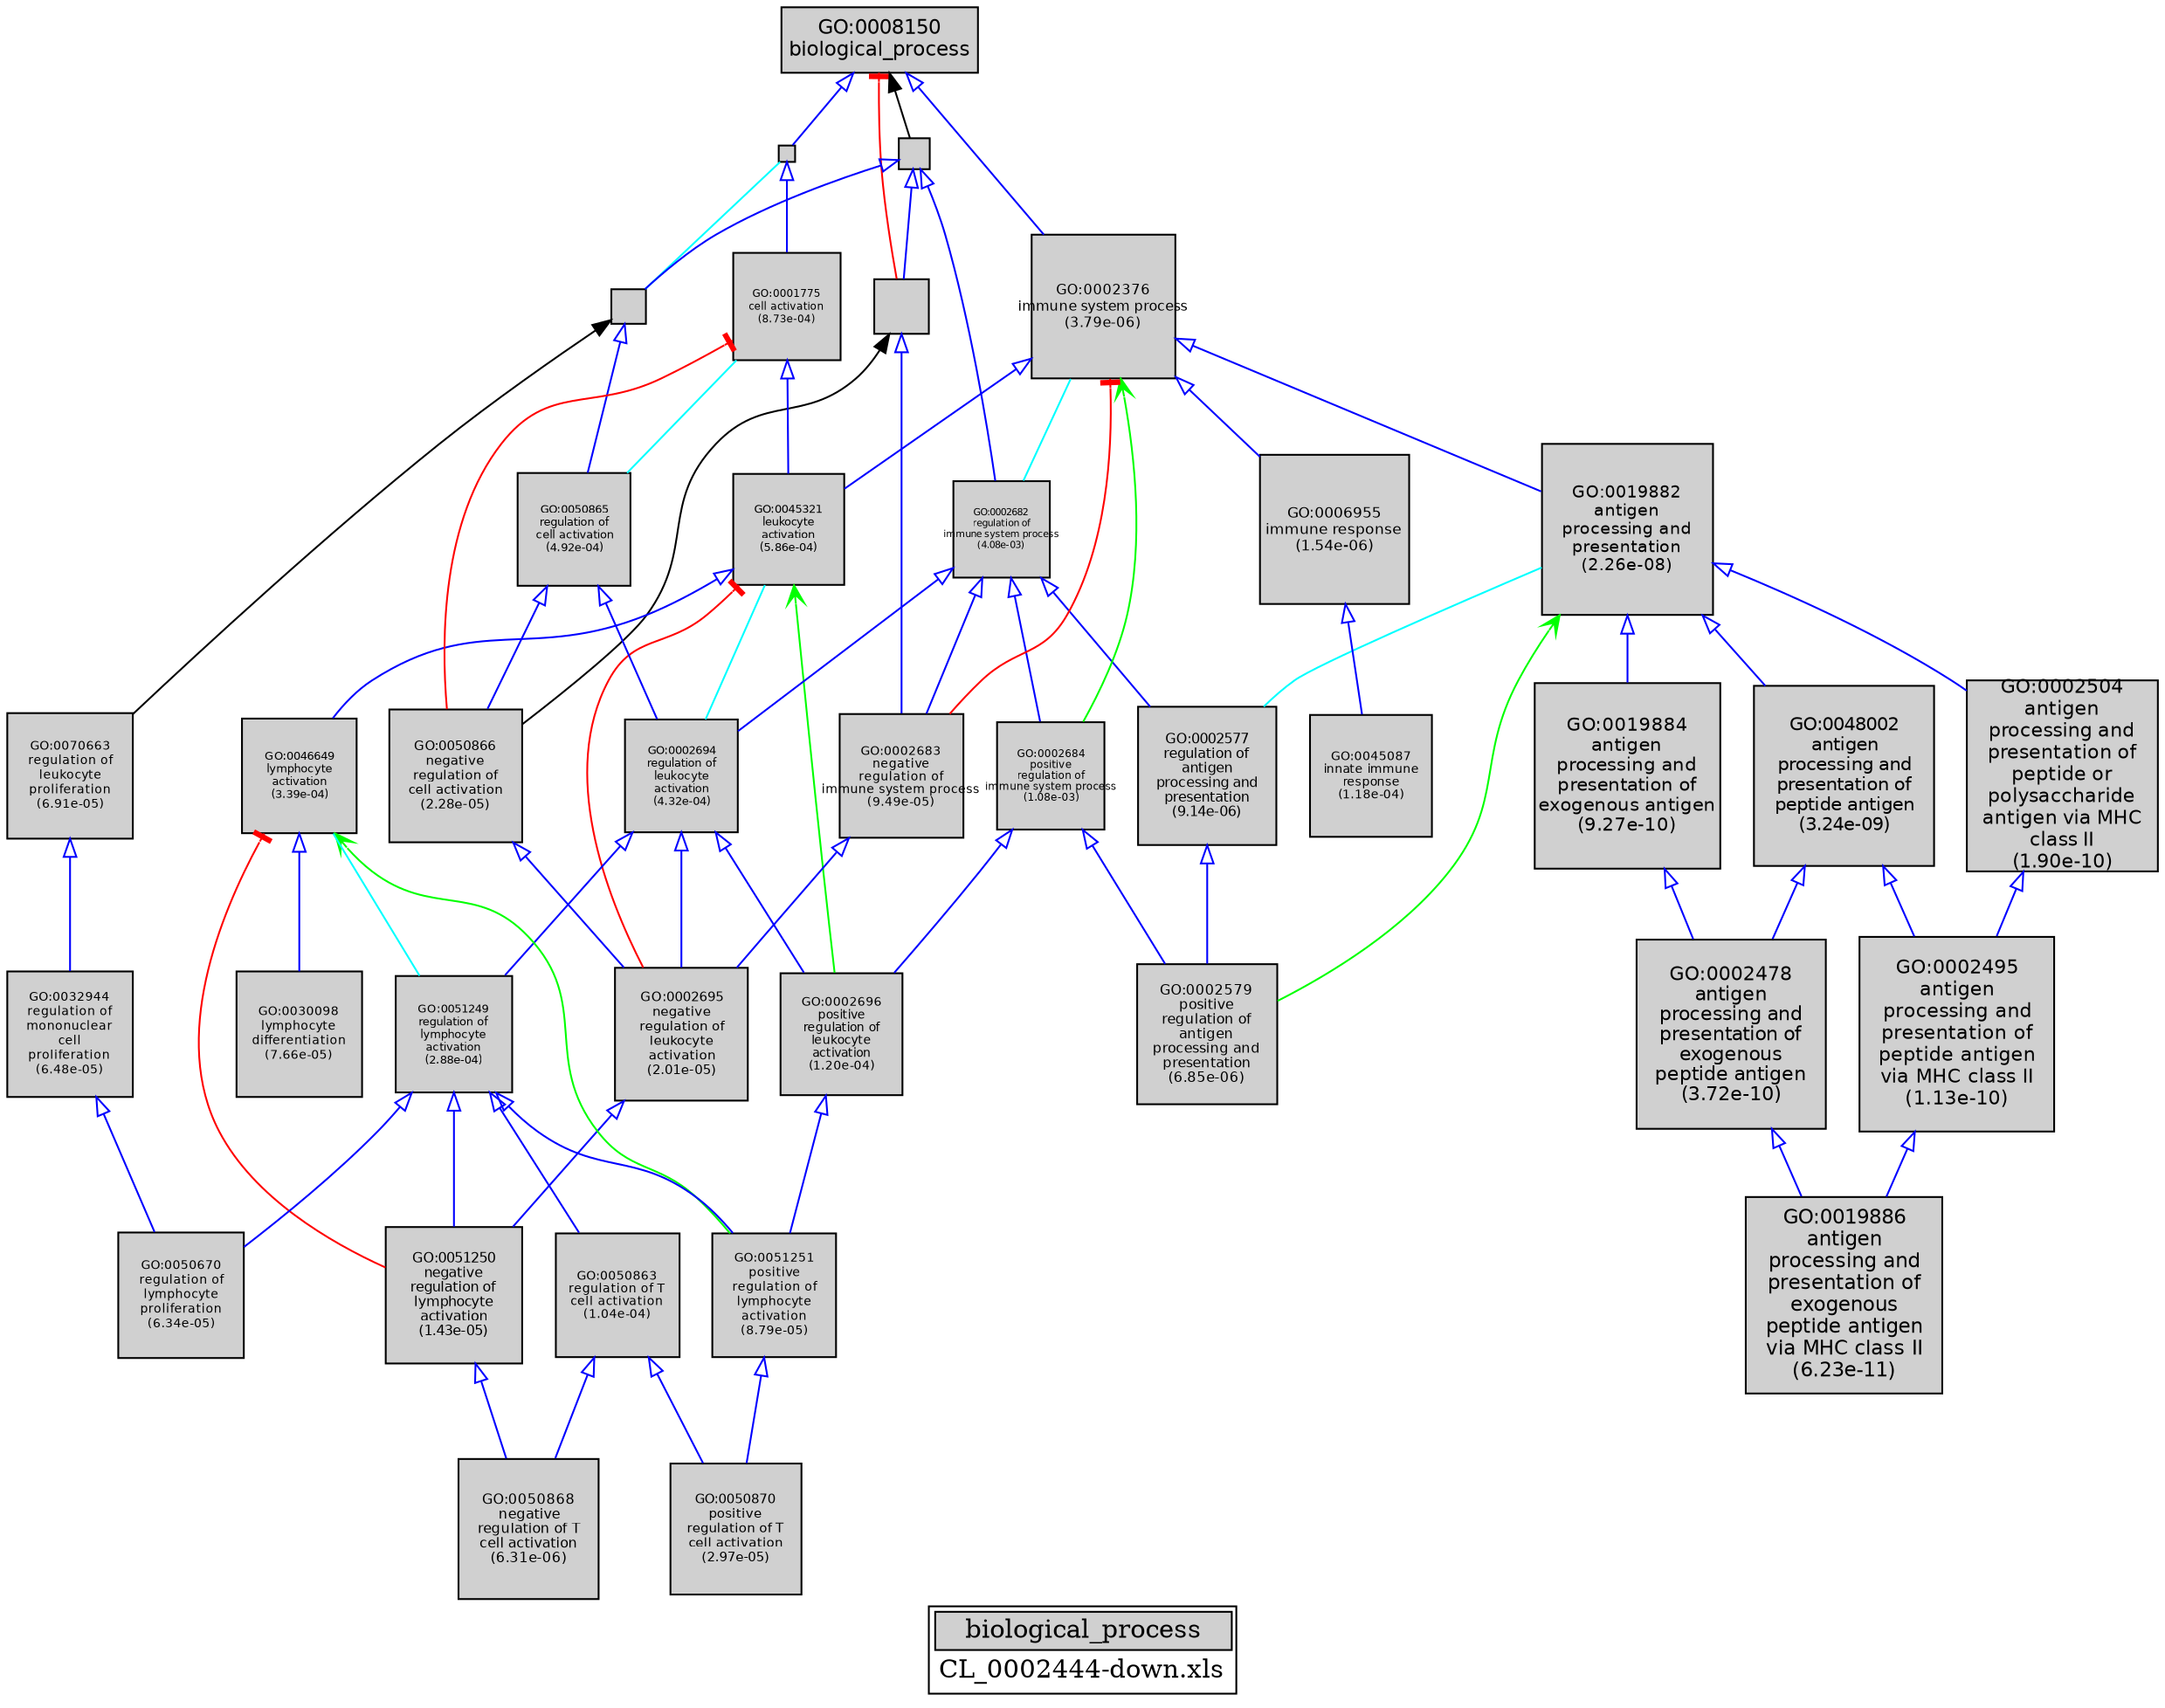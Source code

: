 digraph "biological_process" {
graph [ bgcolor = "#FFFFFF", label = <<TABLE COLOR="black" BGCOLOR="white"><TR><TD COLSPAN="2" BGCOLOR="#D0D0D0"><FONT COLOR="black">biological_process</FONT></TD></TR><TR><TD BORDER="0">CL_0002444-down.xls</TD></TR></TABLE>> ];
node [ fontname = "Helvetica" ];

subgraph "nodes" {

node [ style = "filled", fixedsize = "true", width = 1, shape = "box", fontsize = 9, fillcolor = "#D0D0D0", fontcolor = "black", color = "black" ];

"GO:0048519" [ URL = "#GO:0048519", label = "", width = 0.421337423966, shape = "box", height = 0.421337423966 ];
"GO:0002478" [ URL = "#GO:0002478", label = <<TABLE BORDER="0"><TR><TD>GO:0002478<BR/>antigen<BR/>processing and<BR/>presentation of<BR/>exogenous<BR/>peptide antigen<BR/>(3.72e-10)</TD></TR></TABLE>>, width = 1.44212462255, shape = "box", fontsize = 10.3832972824, height = 1.44212462255 ];
"GO:0030098" [ URL = "#GO:0030098", label = <<TABLE BORDER="0"><TR><TD>GO:0030098<BR/>lymphocyte<BR/>differentiation<BR/>(7.66e-05)</TD></TR></TABLE>>, width = 0.955713932575, shape = "box", fontsize = 6.88114031454, height = 0.955713932575 ];
"GO:0002695" [ URL = "#GO:0002695", label = <<TABLE BORDER="0"><TR><TD>GO:0002695<BR/>negative<BR/>regulation of<BR/>leukocyte<BR/>activation<BR/>(2.01e-05)</TD></TR></TABLE>>, width = 1.02020940437, shape = "box", fontsize = 7.34550771146, height = 1.02020940437 ];
"GO:0045321" [ URL = "#GO:0045321", label = <<TABLE BORDER="0"><TR><TD>GO:0045321<BR/>leukocyte<BR/>activation<BR/>(5.86e-04)</TD></TR></TABLE>>, width = 0.848189487193, shape = "box", fontsize = 6.10696430779, height = 0.848189487193 ];
"GO:0051251" [ URL = "#GO:0051251", label = <<TABLE BORDER="0"><TR><TD>GO:0051251<BR/>positive<BR/>regulation of<BR/>lymphocyte<BR/>activation<BR/>(8.79e-05)</TD></TR></TABLE>>, width = 0.948788825627, shape = "box", fontsize = 6.83127954452, height = 0.948788825627 ];
"GO:0050870" [ URL = "#GO:0050870", label = <<TABLE BORDER="0"><TR><TD>GO:0050870<BR/>positive<BR/>regulation of T<BR/>cell activation<BR/>(2.97e-05)</TD></TR></TABLE>>, width = 1.00189166144, shape = "box", fontsize = 7.21361996236, height = 1.00189166144 ];
"GO:0002694" [ URL = "#GO:0002694", label = <<TABLE BORDER="0"><TR><TD>GO:0002694<BR/>regulation of<BR/>leukocyte<BR/>activation<BR/>(4.32e-04)</TD></TR></TABLE>>, width = 0.865153628108, shape = "box", fontsize = 6.22910612237, height = 0.865153628108 ];
"GO:0008150" [ URL = "#GO:0008150", label = <<TABLE BORDER="0"><TR><TD>GO:0008150<BR/>biological_process</TD></TR></TABLE>>, width = 1.5, shape = "box", fontsize = 10.8 ];
"GO:0050794" [ URL = "#GO:0050794", label = "", width = 0.260065699937, shape = "box", height = 0.260065699937 ];
"GO:0002504" [ URL = "#GO:0002504", label = <<TABLE BORDER="0"><TR><TD>GO:0002504<BR/>antigen<BR/>processing and<BR/>presentation of<BR/>peptide or<BR/>polysaccharide<BR/>antigen via MHC<BR/>class II<BR/>(1.90e-10)</TD></TR></TABLE>>, width = 1.46410069839, shape = "box", fontsize = 10.5415250284, height = 1.46410069839 ];
"GO:0032944" [ URL = "#GO:0032944", label = <<TABLE BORDER="0"><TR><TD>GO:0032944<BR/>regulation of<BR/>mononuclear<BR/>cell<BR/>proliferation<BR/>(6.48e-05)</TD></TR></TABLE>>, width = 0.963987525335, shape = "box", fontsize = 6.94071018241, height = 0.963987525335 ];
"GO:0009987" [ URL = "#GO:0009987", label = "", width = 0.125505172853, shape = "box", height = 0.125505172853 ];
"GO:0019886" [ URL = "#GO:0019886", label = <<TABLE BORDER="0"><TR><TD>GO:0019886<BR/>antigen<BR/>processing and<BR/>presentation of<BR/>exogenous<BR/>peptide antigen<BR/>via MHC class II<BR/>(6.23e-11)</TD></TR></TABLE>>, width = 1.5, shape = "box", fontsize = 10.8, height = 1.5 ];
"GO:0002682" [ URL = "#GO:0002682", label = <<TABLE BORDER="0"><TR><TD>GO:0002682<BR/>regulation of<BR/>immune system process<BR/>(4.08e-03)</TD></TR></TABLE>>, width = 0.731041819172, shape = "box", fontsize = 5.26350109804, height = 0.731041819172 ];
"GO:0002577" [ URL = "#GO:0002577", label = <<TABLE BORDER="0"><TR><TD>GO:0002577<BR/>regulation of<BR/>antigen<BR/>processing and<BR/>presentation<BR/>(9.14e-06)</TD></TR></TABLE>>, width = 1.05641902599, shape = "box", fontsize = 7.60621698716, height = 1.05641902599 ];
"GO:0002684" [ URL = "#GO:0002684", label = <<TABLE BORDER="0"><TR><TD>GO:0002684<BR/>positive<BR/>regulation of<BR/>immune system process<BR/>(1.08e-03)</TD></TR></TABLE>>, width = 0.812885397948, shape = "box", fontsize = 5.85277486523, height = 0.812885397948 ];
"GO:0045087" [ URL = "#GO:0045087", label = <<TABLE BORDER="0"><TR><TD>GO:0045087<BR/>innate immune<BR/>response<BR/>(1.18e-04)</TD></TR></TABLE>>, width = 0.933928674343, shape = "box", fontsize = 6.72428645527, height = 0.933928674343 ];
"GO:0019882" [ URL = "#GO:0019882", label = <<TABLE BORDER="0"><TR><TD>GO:0019882<BR/>antigen<BR/>processing and<BR/>presentation<BR/>(2.26e-08)</TD></TR></TABLE>>, width = 1.2993082802, shape = "box", fontsize = 9.35501961744, height = 1.2993082802 ];
"GO:0046649" [ URL = "#GO:0046649", label = <<TABLE BORDER="0"><TR><TD>GO:0046649<BR/>lymphocyte<BR/>activation<BR/>(3.39e-04)</TD></TR></TABLE>>, width = 0.878450519065, shape = "box", fontsize = 6.32484373727, height = 0.878450519065 ];
"GO:0050865" [ URL = "#GO:0050865", label = <<TABLE BORDER="0"><TR><TD>GO:0050865<BR/>regulation of<BR/>cell activation<BR/>(4.92e-04)</TD></TR></TABLE>>, width = 0.85795224023, shape = "box", fontsize = 6.17725612965, height = 0.85795224023 ];
"GO:0050866" [ URL = "#GO:0050866", label = <<TABLE BORDER="0"><TR><TD>GO:0050866<BR/>negative<BR/>regulation of<BR/>cell activation<BR/>(2.28e-05)</TD></TR></TABLE>>, width = 1.01434715573, shape = "box", fontsize = 7.30329952124, height = 1.01434715573 ];
"GO:0019884" [ URL = "#GO:0019884", label = <<TABLE BORDER="0"><TR><TD>GO:0019884<BR/>antigen<BR/>processing and<BR/>presentation of<BR/>exogenous antigen<BR/>(9.27e-10)</TD></TR></TABLE>>, width = 1.41159162099, shape = "box", fontsize = 10.1634596711, height = 1.41159162099 ];
"GO:0050868" [ URL = "#GO:0050868", label = <<TABLE BORDER="0"><TR><TD>GO:0050868<BR/>negative<BR/>regulation of T<BR/>cell activation<BR/>(6.31e-06)</TD></TR></TABLE>>, width = 1.07300603614, shape = "box", fontsize = 7.72564346021, height = 1.07300603614 ];
"GO:0001775" [ URL = "#GO:0001775", label = <<TABLE BORDER="0"><TR><TD>GO:0001775<BR/>cell activation<BR/>(8.73e-04)</TD></TR></TABLE>>, width = 0.825467816988, shape = "box", fontsize = 5.94336828232, height = 0.825467816988 ];
"GO:0002376" [ URL = "#GO:0002376", label = <<TABLE BORDER="0"><TR><TD>GO:0002376<BR/>immune system process<BR/>(3.79e-06)</TD></TR></TABLE>>, width = 1.09538240161, shape = "box", fontsize = 7.8867532916, height = 1.09538240161 ];
"GO:0048002" [ URL = "#GO:0048002", label = <<TABLE BORDER="0"><TR><TD>GO:0048002<BR/>antigen<BR/>processing and<BR/>presentation of<BR/>peptide antigen<BR/>(3.24e-09)</TD></TR></TABLE>>, width = 1.36870209364, shape = "box", fontsize = 9.85465507419, height = 1.36870209364 ];
"GO:0050863" [ URL = "#GO:0050863", label = <<TABLE BORDER="0"><TR><TD>GO:0050863<BR/>regulation of T<BR/>cell activation<BR/>(1.04e-04)</TD></TR></TABLE>>, width = 0.940274614476, shape = "box", fontsize = 6.76997722423, height = 0.940274614476 ];
"GO:0002495" [ URL = "#GO:0002495", label = <<TABLE BORDER="0"><TR><TD>GO:0002495<BR/>antigen<BR/>processing and<BR/>presentation of<BR/>peptide antigen<BR/>via MHC class II<BR/>(1.13e-10)</TD></TR></TABLE>>, width = 1.48090027422, shape = "box", fontsize = 10.6624819744, height = 1.48090027422 ];
"GO:0002696" [ URL = "#GO:0002696", label = <<TABLE BORDER="0"><TR><TD>GO:0002696<BR/>positive<BR/>regulation of<BR/>leukocyte<BR/>activation<BR/>(1.20e-04)</TD></TR></TABLE>>, width = 0.933040578191, shape = "box", fontsize = 6.71789216298, height = 0.933040578191 ];
"GO:0050789" [ URL = "#GO:0050789", label = "", width = 0.233053421544, shape = "box", height = 0.233053421544 ];
"GO:0050670" [ URL = "#GO:0050670", label = <<TABLE BORDER="0"><TR><TD>GO:0050670<BR/>regulation of<BR/>lymphocyte<BR/>proliferation<BR/>(6.34e-05)</TD></TR></TABLE>>, width = 0.965050618388, shape = "box", fontsize = 6.94836445239, height = 0.965050618388 ];
"GO:0070663" [ URL = "#GO:0070663", label = <<TABLE BORDER="0"><TR><TD>GO:0070663<BR/>regulation of<BR/>leukocyte<BR/>proliferation<BR/>(6.91e-05)</TD></TR></TABLE>>, width = 0.960837636265, shape = "box", fontsize = 6.91803098111, height = 0.960837636265 ];
"GO:0002579" [ URL = "#GO:0002579", label = <<TABLE BORDER="0"><TR><TD>GO:0002579<BR/>positive<BR/>regulation of<BR/>antigen<BR/>processing and<BR/>presentation<BR/>(6.85e-06)</TD></TR></TABLE>>, width = 1.06930492456, shape = "box", fontsize = 7.6989954568, height = 1.06930492456 ];
"GO:0006955" [ URL = "#GO:0006955", label = <<TABLE BORDER="0"><TR><TD>GO:0006955<BR/>immune response<BR/>(1.54e-06)</TD></TR></TABLE>>, width = 1.13388821743, shape = "box", fontsize = 8.16399516548, height = 1.13388821743 ];
"GO:0002683" [ URL = "#GO:0002683", label = <<TABLE BORDER="0"><TR><TD>GO:0002683<BR/>negative<BR/>regulation of<BR/>immune system process<BR/>(9.49e-05)</TD></TR></TABLE>>, width = 0.944953043347, shape = "box", fontsize = 6.8036619121, height = 0.944953043347 ];
"GO:0051249" [ URL = "#GO:0051249", label = <<TABLE BORDER="0"><TR><TD>GO:0051249<BR/>regulation of<BR/>lymphocyte<BR/>activation<BR/>(2.88e-04)</TD></TR></TABLE>>, width = 0.887178776624, shape = "box", fontsize = 6.3876871917, height = 0.887178776624 ];
"GO:0051250" [ URL = "#GO:0051250", label = <<TABLE BORDER="0"><TR><TD>GO:0051250<BR/>negative<BR/>regulation of<BR/>lymphocyte<BR/>activation<BR/>(1.43e-05)</TD></TR></TABLE>>, width = 1.03589119474, shape = "box", fontsize = 7.45841660213, height = 1.03589119474 ];
}
subgraph "edges" {


edge [ dir = "back", weight = 1 ];
subgraph "regulates" {


edge [ color = "cyan", arrowtail = "none" ];
subgraph "positive" {


edge [ color = "green", arrowtail = "vee" ];
"GO:0019882" -> "GO:0002579";
"GO:0045321" -> "GO:0002696";
"GO:0046649" -> "GO:0051251";
"GO:0002376" -> "GO:0002684";
}
subgraph "negative" {


edge [ color = "red", arrowtail = "tee" ];
"GO:0002376" -> "GO:0002683";
"GO:0045321" -> "GO:0002695";
"GO:0001775" -> "GO:0050866";
"GO:0008150" -> "GO:0048519";
"GO:0046649" -> "GO:0051250";
}
"GO:0046649" -> "GO:0051249";
"GO:0009987" -> "GO:0050794";
"GO:0001775" -> "GO:0050865";
"GO:0002376" -> "GO:0002682";
"GO:0045321" -> "GO:0002694";
"GO:0019882" -> "GO:0002577";
}
subgraph "part_of" {


edge [ color = "purple", arrowtail = "diamond", weight = 2.5 ];
}
subgraph "is_a" {


edge [ color = "blue", arrowtail = "empty", weight = 5.0 ];
"GO:0051251" -> "GO:0050870";
"GO:0050865" -> "GO:0002694";
"GO:0002694" -> "GO:0051249";
"GO:0048002" -> "GO:0002478";
"GO:0019884" -> "GO:0002478";
"GO:0050866" -> "GO:0002695";
"GO:0002682" -> "GO:0002694";
"GO:0045321" -> "GO:0046649";
"GO:0051250" -> "GO:0050868";
"GO:0002376" -> "GO:0019882";
"GO:0048519" -> "GO:0002683";
"GO:0051249" -> "GO:0051251";
"GO:0046649" -> "GO:0030098";
"GO:0019882" -> "GO:0048002";
"GO:0002696" -> "GO:0051251";
"GO:0019882" -> "GO:0002504";
"GO:0002376" -> "GO:0006955";
"GO:0002577" -> "GO:0002579";
"GO:0002504" -> "GO:0002495";
"GO:0050794" -> "GO:0050865";
"GO:0002683" -> "GO:0002695";
"GO:0002682" -> "GO:0002684";
"GO:0002695" -> "GO:0051250";
"GO:0002682" -> "GO:0002683";
"GO:0009987" -> "GO:0001775";
"GO:0050789" -> "GO:0002682";
"GO:0002684" -> "GO:0002579";
"GO:0008150" -> "GO:0009987";
"GO:0051249" -> "GO:0051250";
"GO:0002694" -> "GO:0002696";
"GO:0008150" -> "GO:0002376";
"GO:0032944" -> "GO:0050670";
"GO:0002684" -> "GO:0002696";
"GO:0019882" -> "GO:0019884";
"GO:0050789" -> "GO:0048519";
"GO:0002694" -> "GO:0002695";
"GO:0070663" -> "GO:0032944";
"GO:0001775" -> "GO:0045321";
"GO:0050863" -> "GO:0050868";
"GO:0050865" -> "GO:0050866";
"GO:0050789" -> "GO:0050794";
"GO:0048002" -> "GO:0002495";
"GO:0050863" -> "GO:0050870";
"GO:0002495" -> "GO:0019886";
"GO:0002682" -> "GO:0002577";
"GO:0002376" -> "GO:0045321";
"GO:0002478" -> "GO:0019886";
"GO:0051249" -> "GO:0050863";
"GO:0051249" -> "GO:0050670";
"GO:0006955" -> "GO:0045087";
}
"GO:0048519" -> "GO:0050866";
"GO:0008150" -> "GO:0050789";
"GO:0050794" -> "GO:0070663";
}
}
